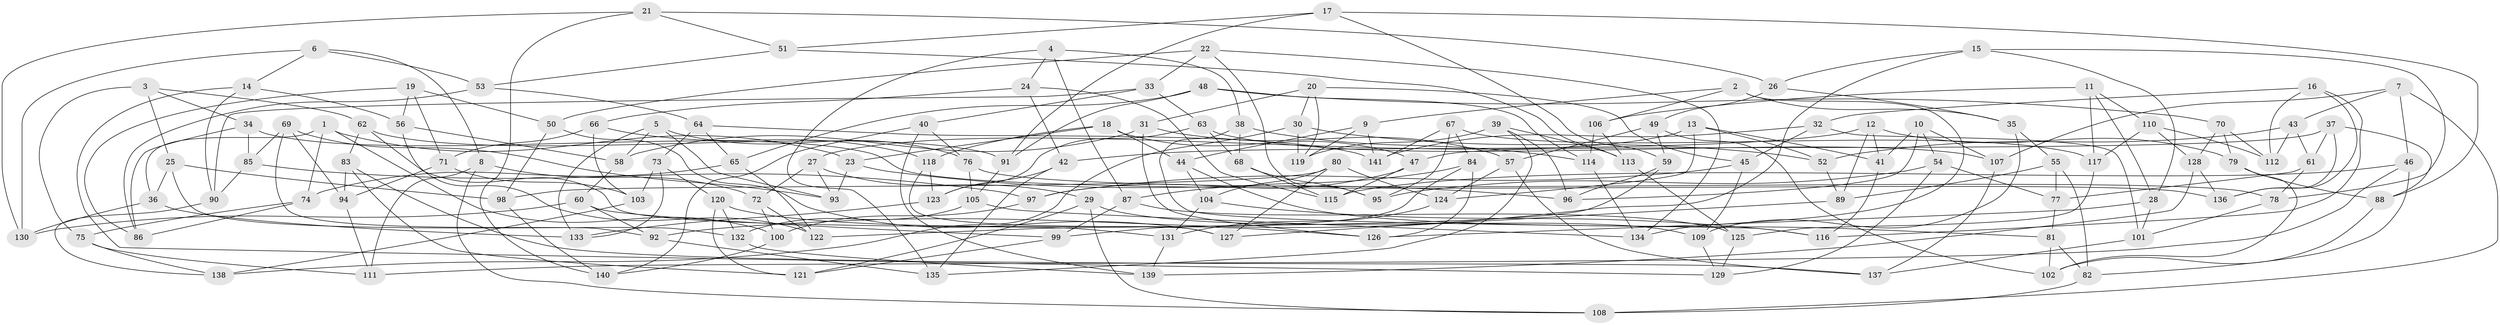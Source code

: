 // Generated by graph-tools (version 1.1) at 2025/02/03/09/25 03:02:56]
// undirected, 141 vertices, 282 edges
graph export_dot {
graph [start="1"]
  node [color=gray90,style=filled];
  1;
  2;
  3;
  4;
  5;
  6;
  7;
  8;
  9;
  10;
  11;
  12;
  13;
  14;
  15;
  16;
  17;
  18;
  19;
  20;
  21;
  22;
  23;
  24;
  25;
  26;
  27;
  28;
  29;
  30;
  31;
  32;
  33;
  34;
  35;
  36;
  37;
  38;
  39;
  40;
  41;
  42;
  43;
  44;
  45;
  46;
  47;
  48;
  49;
  50;
  51;
  52;
  53;
  54;
  55;
  56;
  57;
  58;
  59;
  60;
  61;
  62;
  63;
  64;
  65;
  66;
  67;
  68;
  69;
  70;
  71;
  72;
  73;
  74;
  75;
  76;
  77;
  78;
  79;
  80;
  81;
  82;
  83;
  84;
  85;
  86;
  87;
  88;
  89;
  90;
  91;
  92;
  93;
  94;
  95;
  96;
  97;
  98;
  99;
  100;
  101;
  102;
  103;
  104;
  105;
  106;
  107;
  108;
  109;
  110;
  111;
  112;
  113;
  114;
  115;
  116;
  117;
  118;
  119;
  120;
  121;
  122;
  123;
  124;
  125;
  126;
  127;
  128;
  129;
  130;
  131;
  132;
  133;
  134;
  135;
  136;
  137;
  138;
  139;
  140;
  141;
  1 -- 36;
  1 -- 100;
  1 -- 23;
  1 -- 74;
  2 -- 9;
  2 -- 35;
  2 -- 134;
  2 -- 106;
  3 -- 62;
  3 -- 75;
  3 -- 25;
  3 -- 34;
  4 -- 135;
  4 -- 38;
  4 -- 24;
  4 -- 87;
  5 -- 58;
  5 -- 76;
  5 -- 93;
  5 -- 133;
  6 -- 14;
  6 -- 53;
  6 -- 8;
  6 -- 130;
  7 -- 43;
  7 -- 107;
  7 -- 108;
  7 -- 46;
  8 -- 72;
  8 -- 108;
  8 -- 111;
  9 -- 141;
  9 -- 44;
  9 -- 119;
  10 -- 107;
  10 -- 54;
  10 -- 41;
  10 -- 96;
  11 -- 110;
  11 -- 117;
  11 -- 106;
  11 -- 28;
  12 -- 42;
  12 -- 41;
  12 -- 79;
  12 -- 89;
  13 -- 41;
  13 -- 124;
  13 -- 52;
  13 -- 27;
  14 -- 90;
  14 -- 129;
  14 -- 56;
  15 -- 26;
  15 -- 92;
  15 -- 78;
  15 -- 28;
  16 -- 32;
  16 -- 136;
  16 -- 116;
  16 -- 112;
  17 -- 51;
  17 -- 59;
  17 -- 91;
  17 -- 88;
  18 -- 47;
  18 -- 23;
  18 -- 118;
  18 -- 44;
  19 -- 50;
  19 -- 86;
  19 -- 56;
  19 -- 71;
  20 -- 30;
  20 -- 31;
  20 -- 45;
  20 -- 119;
  21 -- 51;
  21 -- 140;
  21 -- 26;
  21 -- 130;
  22 -- 134;
  22 -- 50;
  22 -- 33;
  22 -- 95;
  23 -- 93;
  23 -- 96;
  24 -- 115;
  24 -- 66;
  24 -- 42;
  25 -- 132;
  25 -- 98;
  25 -- 36;
  26 -- 49;
  26 -- 35;
  27 -- 93;
  27 -- 72;
  27 -- 29;
  28 -- 126;
  28 -- 101;
  29 -- 121;
  29 -- 109;
  29 -- 108;
  30 -- 138;
  30 -- 52;
  30 -- 119;
  31 -- 57;
  31 -- 58;
  31 -- 126;
  32 -- 45;
  32 -- 101;
  32 -- 141;
  33 -- 63;
  33 -- 90;
  33 -- 40;
  34 -- 136;
  34 -- 85;
  34 -- 86;
  35 -- 109;
  35 -- 55;
  36 -- 130;
  36 -- 133;
  37 -- 136;
  37 -- 88;
  37 -- 47;
  37 -- 61;
  38 -- 116;
  38 -- 68;
  38 -- 114;
  39 -- 119;
  39 -- 113;
  39 -- 96;
  39 -- 135;
  40 -- 140;
  40 -- 139;
  40 -- 76;
  41 -- 116;
  42 -- 135;
  42 -- 123;
  43 -- 112;
  43 -- 61;
  43 -- 52;
  44 -- 81;
  44 -- 104;
  45 -- 97;
  45 -- 109;
  46 -- 115;
  46 -- 111;
  46 -- 82;
  47 -- 115;
  47 -- 97;
  48 -- 114;
  48 -- 91;
  48 -- 70;
  48 -- 65;
  49 -- 102;
  49 -- 59;
  49 -- 57;
  50 -- 98;
  50 -- 127;
  51 -- 113;
  51 -- 53;
  52 -- 89;
  53 -- 64;
  53 -- 86;
  54 -- 95;
  54 -- 77;
  54 -- 129;
  55 -- 77;
  55 -- 89;
  55 -- 82;
  56 -- 58;
  56 -- 122;
  57 -- 137;
  57 -- 124;
  58 -- 60;
  59 -- 96;
  59 -- 122;
  60 -- 92;
  60 -- 130;
  60 -- 99;
  61 -- 78;
  61 -- 77;
  62 -- 131;
  62 -- 83;
  62 -- 91;
  63 -- 123;
  63 -- 107;
  63 -- 68;
  64 -- 73;
  64 -- 141;
  64 -- 65;
  65 -- 74;
  65 -- 122;
  66 -- 103;
  66 -- 71;
  66 -- 118;
  67 -- 95;
  67 -- 141;
  67 -- 117;
  67 -- 84;
  68 -- 95;
  68 -- 115;
  69 -- 93;
  69 -- 92;
  69 -- 85;
  69 -- 94;
  70 -- 128;
  70 -- 79;
  70 -- 112;
  71 -- 94;
  71 -- 103;
  72 -- 100;
  72 -- 122;
  73 -- 103;
  73 -- 120;
  73 -- 133;
  74 -- 86;
  74 -- 75;
  75 -- 138;
  75 -- 111;
  76 -- 78;
  76 -- 105;
  77 -- 81;
  78 -- 101;
  79 -- 102;
  79 -- 88;
  80 -- 104;
  80 -- 127;
  80 -- 98;
  80 -- 124;
  81 -- 102;
  81 -- 82;
  82 -- 108;
  83 -- 121;
  83 -- 94;
  83 -- 137;
  84 -- 99;
  84 -- 87;
  84 -- 126;
  85 -- 97;
  85 -- 90;
  87 -- 125;
  87 -- 99;
  88 -- 102;
  89 -- 127;
  90 -- 138;
  91 -- 105;
  92 -- 135;
  94 -- 111;
  97 -- 100;
  98 -- 140;
  99 -- 121;
  100 -- 140;
  101 -- 137;
  103 -- 138;
  104 -- 116;
  104 -- 131;
  105 -- 132;
  105 -- 134;
  106 -- 114;
  106 -- 113;
  107 -- 137;
  109 -- 129;
  110 -- 128;
  110 -- 117;
  110 -- 112;
  113 -- 125;
  114 -- 134;
  117 -- 125;
  118 -- 123;
  118 -- 127;
  120 -- 126;
  120 -- 121;
  120 -- 132;
  123 -- 133;
  124 -- 131;
  125 -- 129;
  128 -- 139;
  128 -- 136;
  131 -- 139;
  132 -- 139;
}
